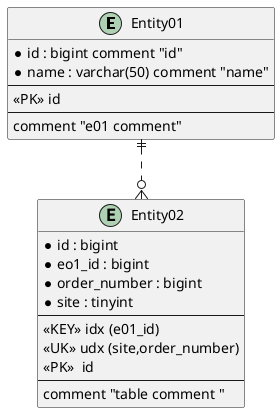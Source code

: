 @startuml

'hide the spot
'hide circle

'avoid problems with angled crows feet
skinparam linetype ortho

entity "Entity01" as e01 {
  *id : bigint comment "id"
  *name : varchar(50) comment "name"
  --
  <<PK>> id
  --
  comment "e01 comment"
}

entity "Entity02" as e02 {
  *id : bigint
  *eo1_id : bigint
  *order_number : bigint
  *site : tinyint
  --
  <<KEY>> idx (e01_id)
  <<UK>> udx (site,order_number)
  <<PK>>  id
  --
   comment "table comment "
}
e01 ||..o{ e02

@enduml